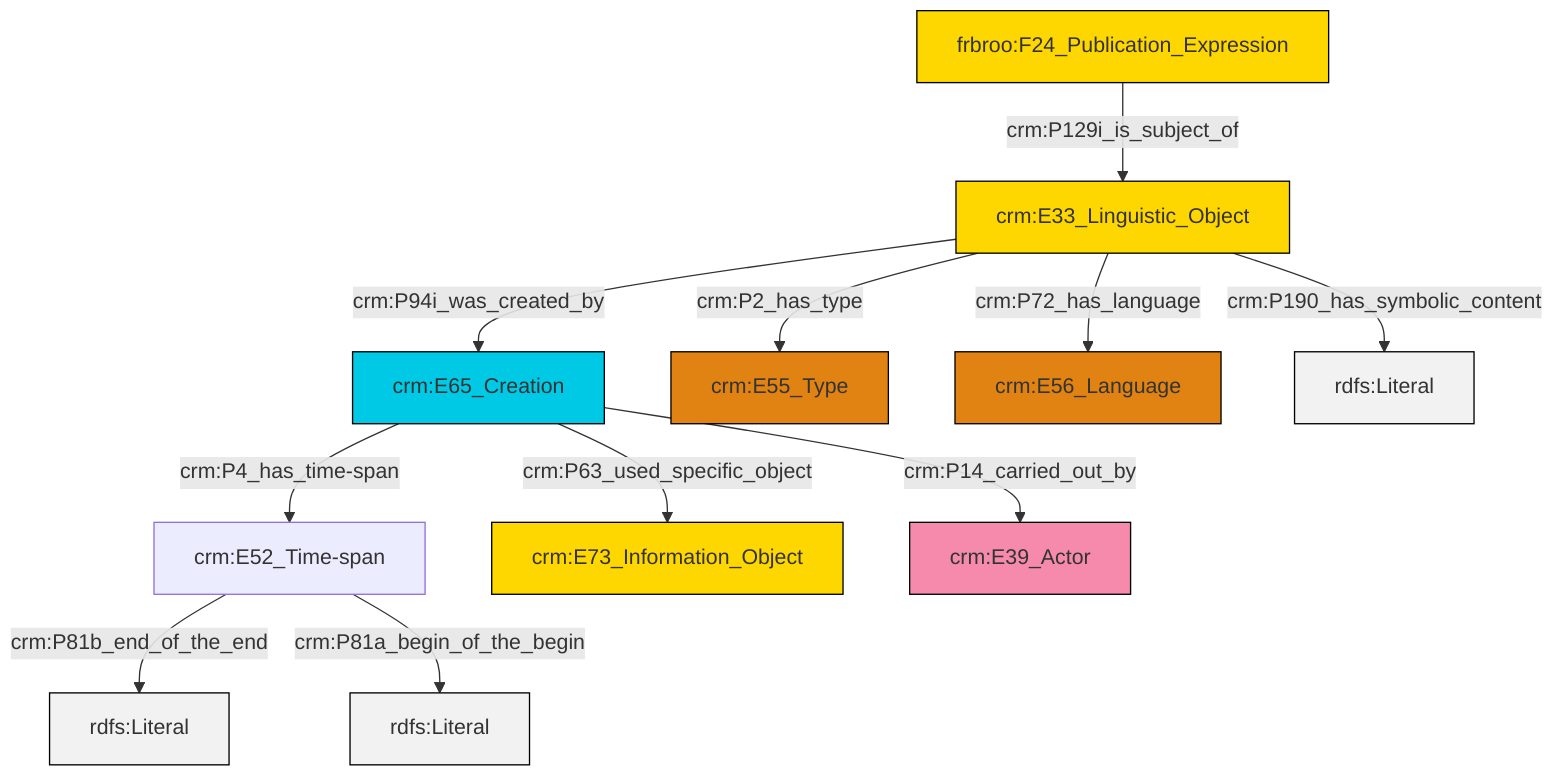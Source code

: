 graph TD
classDef Literal fill:#f2f2f2,stroke:#000000;
classDef CRM_Entity fill:#FFFFFF,stroke:#000000;
classDef Temporal_Entity fill:#00C9E6, stroke:#000000;
classDef Type fill:#E18312, stroke:#000000;
classDef Time-Span fill:#2C9C91, stroke:#000000;
classDef Appellation fill:#FFEB7F, stroke:#000000;
classDef Place fill:#008836, stroke:#000000;
classDef Persistent_Item fill:#B266B2, stroke:#000000;
classDef Conceptual_Object fill:#FFD700, stroke:#000000;
classDef Physical_Thing fill:#D2B48C, stroke:#000000;
classDef Actor fill:#f58aad, stroke:#000000;
classDef PC_Classes fill:#4ce600, stroke:#000000;
classDef Multi fill:#cccccc,stroke:#000000;

0["crm:E65_Creation"]:::Temporal_Entity -->|crm:P4_has_time-span| 1["crm:E52_Time-span"]:::Default
0["crm:E65_Creation"]:::Temporal_Entity -->|crm:P63_used_specific_object| 4["crm:E73_Information_Object"]:::Conceptual_Object
7["crm:E33_Linguistic_Object"]:::Conceptual_Object -->|crm:P94i_was_created_by| 0["crm:E65_Creation"]:::Temporal_Entity
1["crm:E52_Time-span"]:::Default -->|crm:P81b_end_of_the_end| 9[rdfs:Literal]:::Literal
7["crm:E33_Linguistic_Object"]:::Conceptual_Object -->|crm:P72_has_language| 10["crm:E56_Language"]:::Type
12["frbroo:F24_Publication_Expression"]:::Conceptual_Object -->|crm:P129i_is_subject_of| 7["crm:E33_Linguistic_Object"]:::Conceptual_Object
7["crm:E33_Linguistic_Object"]:::Conceptual_Object -->|crm:P190_has_symbolic_content| 13[rdfs:Literal]:::Literal
1["crm:E52_Time-span"]:::Default -->|crm:P81a_begin_of_the_begin| 15[rdfs:Literal]:::Literal
0["crm:E65_Creation"]:::Temporal_Entity -->|crm:P14_carried_out_by| 5["crm:E39_Actor"]:::Actor
7["crm:E33_Linguistic_Object"]:::Conceptual_Object -->|crm:P2_has_type| 2["crm:E55_Type"]:::Type